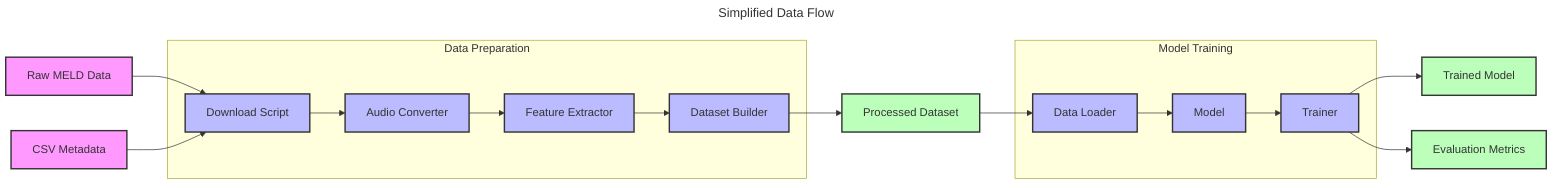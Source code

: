 ---
title: Simplified Data Flow
---
graph LR
    %% Data Sources
    A[Raw MELD Data]
    B[CSV Metadata]
    
    %% Processing Steps
    subgraph Data_Preparation["Data Preparation"]
        C[Download Script]
        D[Audio Converter]
        E[Feature Extractor]
        F[Dataset Builder]
    end
    
    subgraph Model_Training["Model Training"]
        G[Data Loader]
        H[Model]
        I[Trainer]
    end
    
    %% Outputs
    J[Processed Dataset]
    K[Trained Model]
    L[Evaluation Metrics]
    
    %% Data Flow
    A --> C
    B --> C
    C --> D
    D --> E
    E --> F
    F --> J
    J --> G
    G --> H
    H --> I
    I --> K
    I --> L
    
    %% Styling
    classDef source fill:#f9f,stroke:#333,stroke-width:2px;
    classDef process fill:#bbf,stroke:#333,stroke-width:2px;
    classDef output fill:#bfb,stroke:#333,stroke-width:2px;
    
    class A,B source
    class C,D,E,F,G,H,I process
    class J,K,L output
    
    %% Links
    click C "https://github.com/yourusername/emotion-classification-dlfa/blob/main/scripts/download_meld_dataset.py" _blank
    click D "https://github.com/yourusername/emotion-classification-dlfa/blob/main/scripts/prepare_dataset/audio_converter.py" _blank
    click E "https://github.com/yourusername/emotion-classification-dlfa/blob/main/scripts/prepare_dataset/audio_feature_extractor.py" _blank
    click F "https://github.com/yourusername/emotion-classification-dlfa/blob/main/scripts/prepare_dataset/commands.py" _blank
    click I "https://github.com/yourusername/emotion-classification-dlfa/blob/main/train.py" _blank